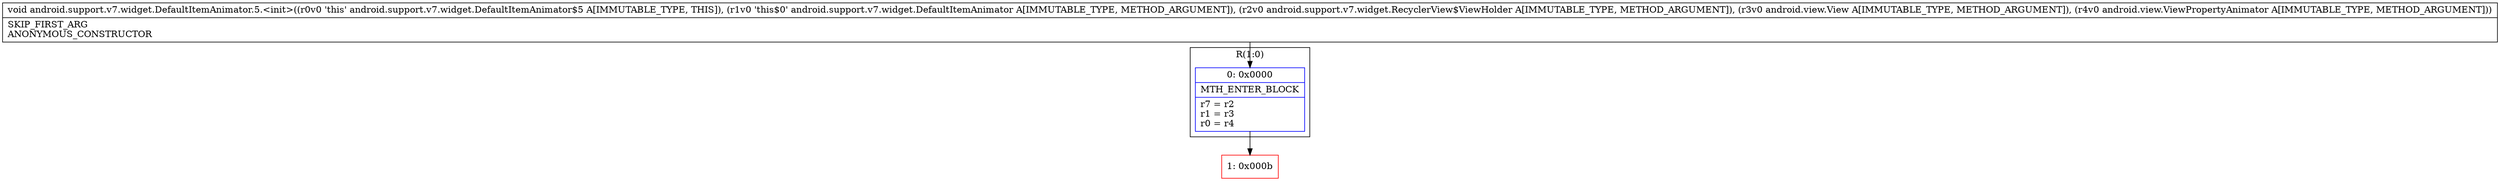 digraph "CFG forandroid.support.v7.widget.DefaultItemAnimator.5.\<init\>(Landroid\/support\/v7\/widget\/DefaultItemAnimator;Landroid\/support\/v7\/widget\/RecyclerView$ViewHolder;Landroid\/view\/View;Landroid\/view\/ViewPropertyAnimator;)V" {
subgraph cluster_Region_538747477 {
label = "R(1:0)";
node [shape=record,color=blue];
Node_0 [shape=record,label="{0\:\ 0x0000|MTH_ENTER_BLOCK\l|r7 = r2\lr1 = r3\lr0 = r4\l}"];
}
Node_1 [shape=record,color=red,label="{1\:\ 0x000b}"];
MethodNode[shape=record,label="{void android.support.v7.widget.DefaultItemAnimator.5.\<init\>((r0v0 'this' android.support.v7.widget.DefaultItemAnimator$5 A[IMMUTABLE_TYPE, THIS]), (r1v0 'this$0' android.support.v7.widget.DefaultItemAnimator A[IMMUTABLE_TYPE, METHOD_ARGUMENT]), (r2v0 android.support.v7.widget.RecyclerView$ViewHolder A[IMMUTABLE_TYPE, METHOD_ARGUMENT]), (r3v0 android.view.View A[IMMUTABLE_TYPE, METHOD_ARGUMENT]), (r4v0 android.view.ViewPropertyAnimator A[IMMUTABLE_TYPE, METHOD_ARGUMENT]))  | SKIP_FIRST_ARG\lANONYMOUS_CONSTRUCTOR\l}"];
MethodNode -> Node_0;
Node_0 -> Node_1;
}

